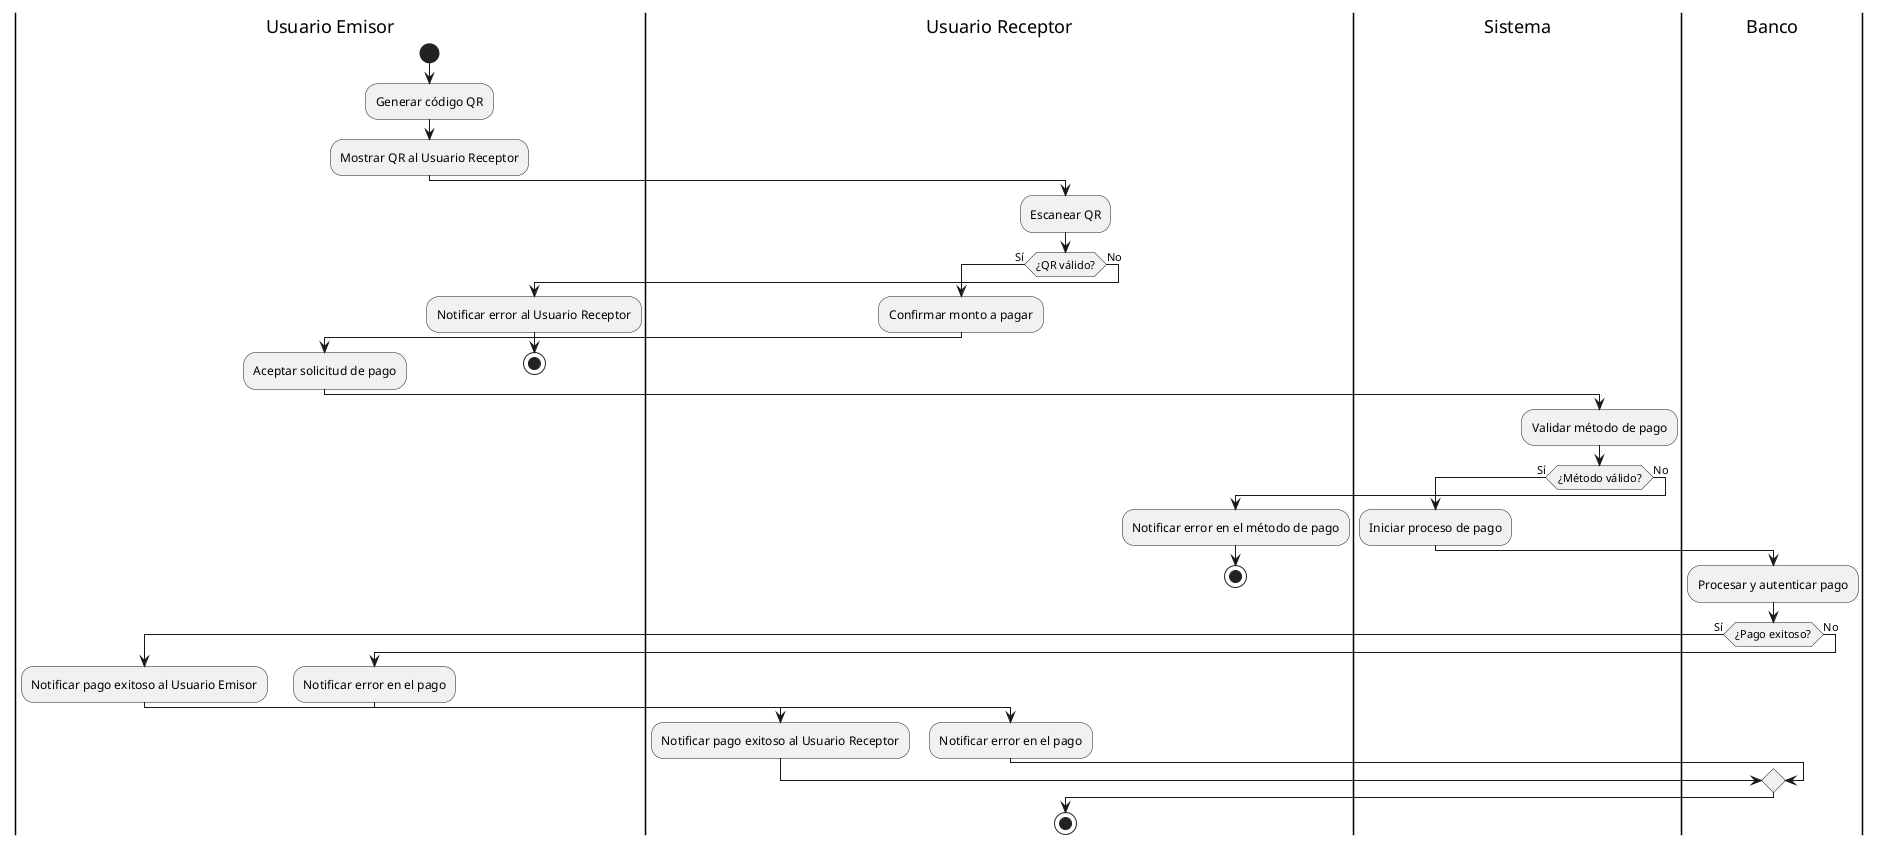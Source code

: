 @startuml ActivityDiagramQR
|Usuario Emisor|
start
:Generar código QR;
:Mostrar QR al Usuario Receptor;

|Usuario Receptor|
:Escanear QR;

if (¿QR válido?) then (Sí)
  :Confirmar monto a pagar;
  |Usuario Emisor|
  :Aceptar solicitud de pago;
else (No)
  :Notificar error al Usuario Receptor;
  stop
endif

|Sistema|
:Validar método de pago;
if (¿Método válido?) then (Sí)
  :Iniciar proceso de pago;
  |Banco|
  :Procesar y autenticar pago;

  if (¿Pago exitoso?) then (Sí)
    |Usuario Emisor|
    :Notificar pago exitoso al Usuario Emisor;
    |Usuario Receptor|
    :Notificar pago exitoso al Usuario Receptor;
  else (No)
    |Usuario Emisor|
    :Notificar error en el pago;
    |Usuario Receptor|
    :Notificar error en el pago;
  endif

else (No)
  :Notificar error en el método de pago;
  stop
endif

stop
@enduml
